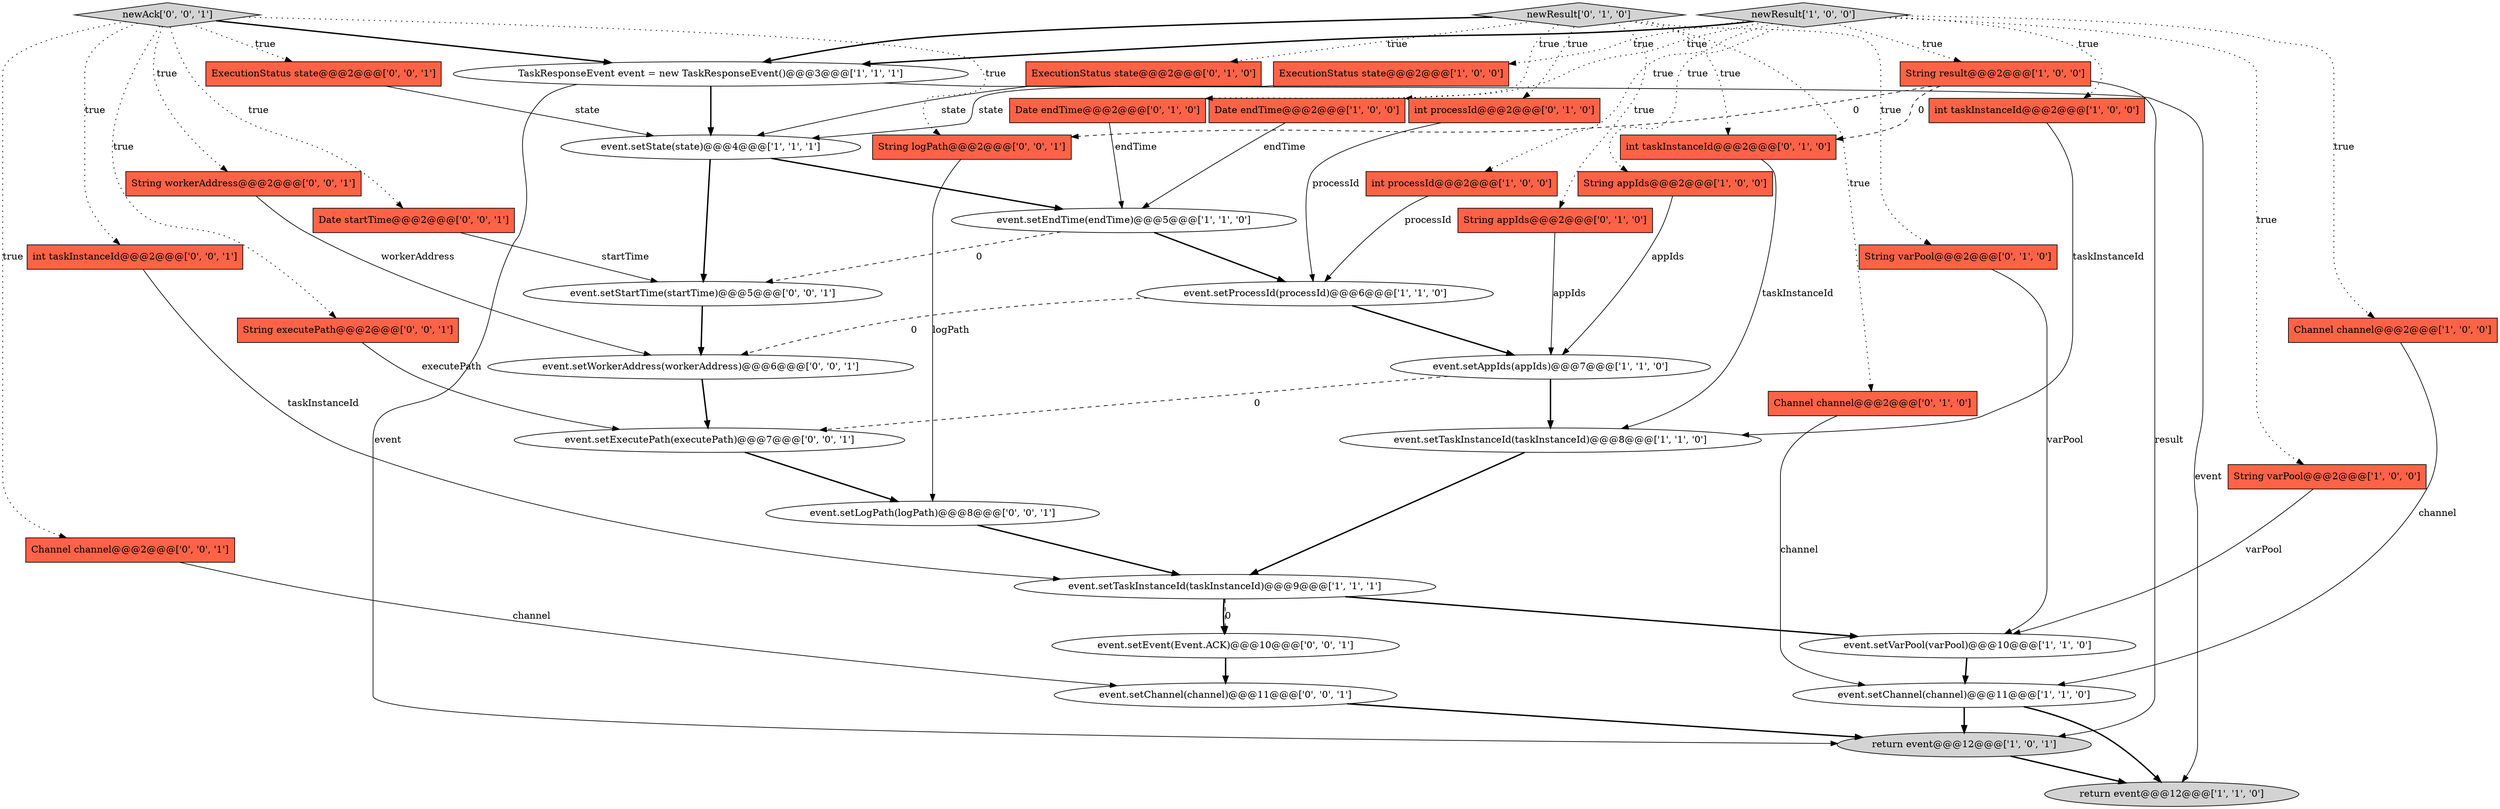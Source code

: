 digraph {
33 [style = filled, label = "event.setLogPath(logPath)@@@8@@@['0', '0', '1']", fillcolor = white, shape = ellipse image = "AAA0AAABBB3BBB"];
1 [style = filled, label = "TaskResponseEvent event = new TaskResponseEvent()@@@3@@@['1', '1', '1']", fillcolor = white, shape = ellipse image = "AAA0AAABBB1BBB"];
37 [style = filled, label = "int taskInstanceId@@@2@@@['0', '0', '1']", fillcolor = tomato, shape = box image = "AAA0AAABBB3BBB"];
19 [style = filled, label = "event.setState(state)@@@4@@@['1', '1', '1']", fillcolor = white, shape = ellipse image = "AAA0AAABBB1BBB"];
20 [style = filled, label = "String varPool@@@2@@@['0', '1', '0']", fillcolor = tomato, shape = box image = "AAA0AAABBB2BBB"];
34 [style = filled, label = "event.setExecutePath(executePath)@@@7@@@['0', '0', '1']", fillcolor = white, shape = ellipse image = "AAA0AAABBB3BBB"];
0 [style = filled, label = "newResult['1', '0', '0']", fillcolor = lightgray, shape = diamond image = "AAA0AAABBB1BBB"];
6 [style = filled, label = "String appIds@@@2@@@['1', '0', '0']", fillcolor = tomato, shape = box image = "AAA0AAABBB1BBB"];
18 [style = filled, label = "String result@@@2@@@['1', '0', '0']", fillcolor = tomato, shape = box image = "AAA1AAABBB1BBB"];
7 [style = filled, label = "return event@@@12@@@['1', '0', '1']", fillcolor = lightgray, shape = ellipse image = "AAA0AAABBB1BBB"];
24 [style = filled, label = "ExecutionStatus state@@@2@@@['0', '1', '0']", fillcolor = tomato, shape = box image = "AAA0AAABBB2BBB"];
8 [style = filled, label = "Channel channel@@@2@@@['1', '0', '0']", fillcolor = tomato, shape = box image = "AAA0AAABBB1BBB"];
41 [style = filled, label = "event.setWorkerAddress(workerAddress)@@@6@@@['0', '0', '1']", fillcolor = white, shape = ellipse image = "AAA0AAABBB3BBB"];
13 [style = filled, label = "int taskInstanceId@@@2@@@['1', '0', '0']", fillcolor = tomato, shape = box image = "AAA0AAABBB1BBB"];
22 [style = filled, label = "Channel channel@@@2@@@['0', '1', '0']", fillcolor = tomato, shape = box image = "AAA0AAABBB2BBB"];
11 [style = filled, label = "event.setAppIds(appIds)@@@7@@@['1', '1', '0']", fillcolor = white, shape = ellipse image = "AAA0AAABBB1BBB"];
23 [style = filled, label = "int processId@@@2@@@['0', '1', '0']", fillcolor = tomato, shape = box image = "AAA0AAABBB2BBB"];
12 [style = filled, label = "event.setTaskInstanceId(taskInstanceId)@@@9@@@['1', '1', '1']", fillcolor = white, shape = ellipse image = "AAA0AAABBB1BBB"];
26 [style = filled, label = "int taskInstanceId@@@2@@@['0', '1', '0']", fillcolor = tomato, shape = box image = "AAA1AAABBB2BBB"];
36 [style = filled, label = "event.setEvent(Event.ACK)@@@10@@@['0', '0', '1']", fillcolor = white, shape = ellipse image = "AAA0AAABBB3BBB"];
3 [style = filled, label = "return event@@@12@@@['1', '1', '0']", fillcolor = lightgray, shape = ellipse image = "AAA0AAABBB1BBB"];
4 [style = filled, label = "String varPool@@@2@@@['1', '0', '0']", fillcolor = tomato, shape = box image = "AAA0AAABBB1BBB"];
16 [style = filled, label = "int processId@@@2@@@['1', '0', '0']", fillcolor = tomato, shape = box image = "AAA0AAABBB1BBB"];
31 [style = filled, label = "newAck['0', '0', '1']", fillcolor = lightgray, shape = diamond image = "AAA0AAABBB3BBB"];
15 [style = filled, label = "event.setVarPool(varPool)@@@10@@@['1', '1', '0']", fillcolor = white, shape = ellipse image = "AAA0AAABBB1BBB"];
40 [style = filled, label = "String logPath@@@2@@@['0', '0', '1']", fillcolor = tomato, shape = box image = "AAA0AAABBB3BBB"];
30 [style = filled, label = "event.setStartTime(startTime)@@@5@@@['0', '0', '1']", fillcolor = white, shape = ellipse image = "AAA0AAABBB3BBB"];
38 [style = filled, label = "ExecutionStatus state@@@2@@@['0', '0', '1']", fillcolor = tomato, shape = box image = "AAA0AAABBB3BBB"];
2 [style = filled, label = "ExecutionStatus state@@@2@@@['1', '0', '0']", fillcolor = tomato, shape = box image = "AAA0AAABBB1BBB"];
25 [style = filled, label = "String appIds@@@2@@@['0', '1', '0']", fillcolor = tomato, shape = box image = "AAA0AAABBB2BBB"];
9 [style = filled, label = "event.setChannel(channel)@@@11@@@['1', '1', '0']", fillcolor = white, shape = ellipse image = "AAA0AAABBB1BBB"];
39 [style = filled, label = "event.setChannel(channel)@@@11@@@['0', '0', '1']", fillcolor = white, shape = ellipse image = "AAA0AAABBB3BBB"];
32 [style = filled, label = "String executePath@@@2@@@['0', '0', '1']", fillcolor = tomato, shape = box image = "AAA0AAABBB3BBB"];
17 [style = filled, label = "Date endTime@@@2@@@['1', '0', '0']", fillcolor = tomato, shape = box image = "AAA0AAABBB1BBB"];
10 [style = filled, label = "event.setProcessId(processId)@@@6@@@['1', '1', '0']", fillcolor = white, shape = ellipse image = "AAA0AAABBB1BBB"];
29 [style = filled, label = "String workerAddress@@@2@@@['0', '0', '1']", fillcolor = tomato, shape = box image = "AAA0AAABBB3BBB"];
28 [style = filled, label = "Date startTime@@@2@@@['0', '0', '1']", fillcolor = tomato, shape = box image = "AAA0AAABBB3BBB"];
5 [style = filled, label = "event.setTaskInstanceId(taskInstanceId)@@@8@@@['1', '1', '0']", fillcolor = white, shape = ellipse image = "AAA0AAABBB1BBB"];
14 [style = filled, label = "event.setEndTime(endTime)@@@5@@@['1', '1', '0']", fillcolor = white, shape = ellipse image = "AAA0AAABBB1BBB"];
27 [style = filled, label = "newResult['0', '1', '0']", fillcolor = lightgray, shape = diamond image = "AAA0AAABBB2BBB"];
35 [style = filled, label = "Channel channel@@@2@@@['0', '0', '1']", fillcolor = tomato, shape = box image = "AAA0AAABBB3BBB"];
21 [style = filled, label = "Date endTime@@@2@@@['0', '1', '0']", fillcolor = tomato, shape = box image = "AAA0AAABBB2BBB"];
18->40 [style = dashed, label="0"];
16->10 [style = solid, label="processId"];
27->1 [style = bold, label=""];
30->41 [style = bold, label=""];
0->13 [style = dotted, label="true"];
27->22 [style = dotted, label="true"];
27->25 [style = dotted, label="true"];
35->39 [style = solid, label="channel"];
0->18 [style = dotted, label="true"];
31->37 [style = dotted, label="true"];
31->35 [style = dotted, label="true"];
31->40 [style = dotted, label="true"];
2->19 [style = solid, label="state"];
29->41 [style = solid, label="workerAddress"];
27->26 [style = dotted, label="true"];
11->34 [style = dashed, label="0"];
0->4 [style = dotted, label="true"];
34->33 [style = bold, label=""];
12->15 [style = bold, label=""];
12->36 [style = bold, label=""];
18->7 [style = solid, label="result"];
14->10 [style = bold, label=""];
27->23 [style = dotted, label="true"];
26->5 [style = solid, label="taskInstanceId"];
21->14 [style = solid, label="endTime"];
17->14 [style = solid, label="endTime"];
31->1 [style = bold, label=""];
27->24 [style = dotted, label="true"];
33->12 [style = bold, label=""];
27->21 [style = dotted, label="true"];
9->7 [style = bold, label=""];
0->6 [style = dotted, label="true"];
1->3 [style = solid, label="event"];
8->9 [style = solid, label="channel"];
7->3 [style = bold, label=""];
25->11 [style = solid, label="appIds"];
36->39 [style = bold, label=""];
31->32 [style = dotted, label="true"];
13->5 [style = solid, label="taskInstanceId"];
23->10 [style = solid, label="processId"];
0->8 [style = dotted, label="true"];
32->34 [style = solid, label="executePath"];
38->19 [style = solid, label="state"];
28->30 [style = solid, label="startTime"];
11->5 [style = bold, label=""];
24->19 [style = solid, label="state"];
10->41 [style = dashed, label="0"];
22->9 [style = solid, label="channel"];
19->14 [style = bold, label=""];
5->12 [style = bold, label=""];
39->7 [style = bold, label=""];
31->28 [style = dotted, label="true"];
15->9 [style = bold, label=""];
20->15 [style = solid, label="varPool"];
6->11 [style = solid, label="appIds"];
0->1 [style = bold, label=""];
19->30 [style = bold, label=""];
27->20 [style = dotted, label="true"];
31->38 [style = dotted, label="true"];
14->30 [style = dashed, label="0"];
12->36 [style = dashed, label="0"];
9->3 [style = bold, label=""];
0->17 [style = dotted, label="true"];
1->7 [style = solid, label="event"];
37->12 [style = solid, label="taskInstanceId"];
0->16 [style = dotted, label="true"];
0->2 [style = dotted, label="true"];
1->19 [style = bold, label=""];
31->29 [style = dotted, label="true"];
4->15 [style = solid, label="varPool"];
41->34 [style = bold, label=""];
18->26 [style = dashed, label="0"];
40->33 [style = solid, label="logPath"];
10->11 [style = bold, label=""];
}
